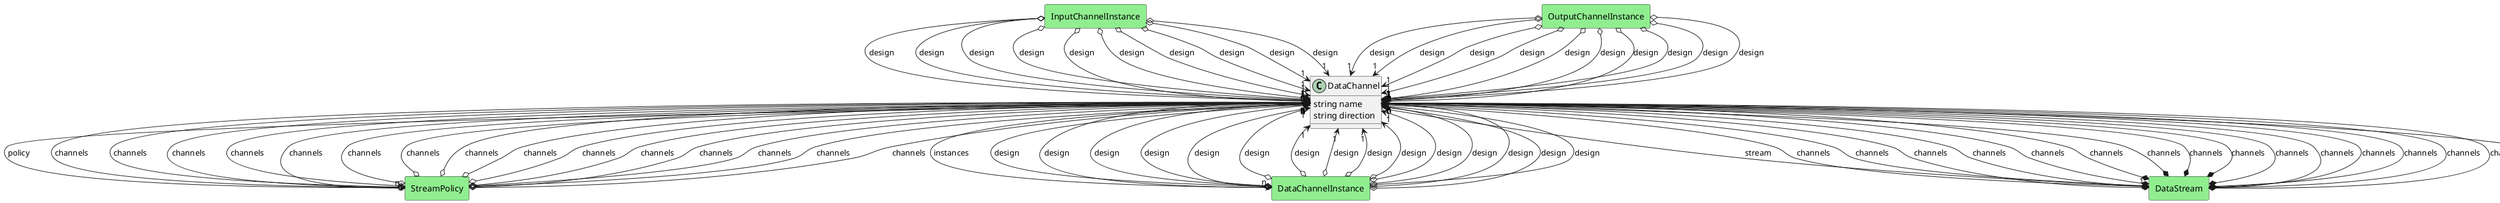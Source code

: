 @startuml

class "DataChannel" as Model {
 string name
 string direction

 
}

rectangle "Service" as Service #lightblue {
}

Model o--> "1" Service : transformService


rectangle "StreamPolicy" as StreamPolicy #lightblue {
}

Model o--> "n" StreamPolicy : policy


rectangle "DataChannelInstance" as DataChannelInstance #lightblue {
}

Model o--> "n" DataChannelInstance : instances


rectangle "DataStream" as DataStream #lightblue {
}

Model o--> "1" DataStream : stream




    rectangle "DataChannelInstance" as DataChannelInstance #lightgreen {
    }
    
        DataChannelInstance   o--> "1" Model : "design"
    
    rectangle "DataStream" as DataStream #lightgreen {
    }
    
        DataStream   *--> "n" Model : "channels"
    
    rectangle "StreamPolicy" as StreamPolicy #lightgreen {
    }
    
        StreamPolicy   o--> "n" Model : "channels"
    
    rectangle "DataChannelInstance" as DataChannelInstance #lightgreen {
    }
    
        DataChannelInstance   o--> "1" Model : "design"
    
    rectangle "DataStream" as DataStream #lightgreen {
    }
    
        DataStream   *--> "n" Model : "channels"
    
    rectangle "StreamPolicy" as StreamPolicy #lightgreen {
    }
    
        StreamPolicy   o--> "n" Model : "channels"
    
    rectangle "DataChannelInstance" as DataChannelInstance #lightgreen {
    }
    
        DataChannelInstance   o--> "1" Model : "design"
    
    rectangle "DataStream" as DataStream #lightgreen {
    }
    
        DataStream   *--> "n" Model : "channels"
    
    rectangle "StreamPolicy" as StreamPolicy #lightgreen {
    }
    
        StreamPolicy   o--> "n" Model : "channels"
    
    rectangle "DataChannelInstance" as DataChannelInstance #lightgreen {
    }
    
        DataChannelInstance   o--> "1" Model : "design"
    
    rectangle "DataStream" as DataStream #lightgreen {
    }
    
        DataStream   *--> "n" Model : "channels"
    
    rectangle "StreamPolicy" as StreamPolicy #lightgreen {
    }
    
        StreamPolicy   o--> "n" Model : "channels"
    
    rectangle "DataChannelInstance" as DataChannelInstance #lightgreen {
    }
    
        DataChannelInstance   o--> "1" Model : "design"
    
    rectangle "DataStream" as DataStream #lightgreen {
    }
    
        DataStream   *--> "n" Model : "channels"
    
    rectangle "StreamPolicy" as StreamPolicy #lightgreen {
    }
    
        StreamPolicy   o--> "n" Model : "channels"
    
    rectangle "DataChannelInstance" as DataChannelInstance #lightgreen {
    }
    
        DataChannelInstance   o--> "1" Model : "design"
    
    rectangle "DataStream" as DataStream #lightgreen {
    }
    
        DataStream   *--> "n" Model : "channels"
    
    rectangle "InputChannelInstance" as InputChannelInstance #lightgreen {
    }
    
        InputChannelInstance   o--> "1" Model : "design"
    
    rectangle "OutputChannelInstance" as OutputChannelInstance #lightgreen {
    }
    
        OutputChannelInstance   o--> "1" Model : "design"
    
    rectangle "StreamPolicy" as StreamPolicy #lightgreen {
    }
    
        StreamPolicy   o--> "n" Model : "channels"
    
    rectangle "DataChannelInstance" as DataChannelInstance #lightgreen {
    }
    
        DataChannelInstance   o--> "1" Model : "design"
    
    rectangle "DataStream" as DataStream #lightgreen {
    }
    
        DataStream   *--> "n" Model : "channels"
    
    rectangle "InputChannelInstance" as InputChannelInstance #lightgreen {
    }
    
        InputChannelInstance   o--> "1" Model : "design"
    
    rectangle "OutputChannelInstance" as OutputChannelInstance #lightgreen {
    }
    
        OutputChannelInstance   o--> "1" Model : "design"
    
    rectangle "StreamPolicy" as StreamPolicy #lightgreen {
    }
    
        StreamPolicy   o--> "n" Model : "channels"
    
    rectangle "DataChannelInstance" as DataChannelInstance #lightgreen {
    }
    
        DataChannelInstance   o--> "1" Model : "design"
    
    rectangle "DataStream" as DataStream #lightgreen {
    }
    
        DataStream   *--> "n" Model : "channels"
    
    rectangle "InputChannelInstance" as InputChannelInstance #lightgreen {
    }
    
        InputChannelInstance   o--> "1" Model : "design"
    
    rectangle "OutputChannelInstance" as OutputChannelInstance #lightgreen {
    }
    
        OutputChannelInstance   o--> "1" Model : "design"
    
    rectangle "StreamPolicy" as StreamPolicy #lightgreen {
    }
    
        StreamPolicy   o--> "n" Model : "channels"
    
    rectangle "DataChannelInstance" as DataChannelInstance #lightgreen {
    }
    
        DataChannelInstance   o--> "1" Model : "design"
    
    rectangle "DataStream" as DataStream #lightgreen {
    }
    
        DataStream   *--> "n" Model : "channels"
    
    rectangle "InputChannelInstance" as InputChannelInstance #lightgreen {
    }
    
        InputChannelInstance   o--> "1" Model : "design"
    
    rectangle "OutputChannelInstance" as OutputChannelInstance #lightgreen {
    }
    
        OutputChannelInstance   o--> "1" Model : "design"
    
    rectangle "StreamPolicy" as StreamPolicy #lightgreen {
    }
    
        StreamPolicy   o--> "n" Model : "channels"
    
    rectangle "DataChannelInstance" as DataChannelInstance #lightgreen {
    }
    
        DataChannelInstance   o--> "1" Model : "design"
    
    rectangle "DataStream" as DataStream #lightgreen {
    }
    
        DataStream   *--> "n" Model : "channels"
    
    rectangle "InputChannelInstance" as InputChannelInstance #lightgreen {
    }
    
        InputChannelInstance   o--> "1" Model : "design"
    
    rectangle "OutputChannelInstance" as OutputChannelInstance #lightgreen {
    }
    
        OutputChannelInstance   o--> "1" Model : "design"
    
    rectangle "StreamPolicy" as StreamPolicy #lightgreen {
    }
    
        StreamPolicy   o--> "n" Model : "channels"
    
    rectangle "DataChannelInstance" as DataChannelInstance #lightgreen {
    }
    
        DataChannelInstance   o--> "1" Model : "design"
    
    rectangle "DataStream" as DataStream #lightgreen {
    }
    
        DataStream   *--> "n" Model : "channels"
    
    rectangle "InputChannelInstance" as InputChannelInstance #lightgreen {
    }
    
        InputChannelInstance   o--> "1" Model : "design"
    
    rectangle "OutputChannelInstance" as OutputChannelInstance #lightgreen {
    }
    
        OutputChannelInstance   o--> "1" Model : "design"
    
    rectangle "StreamPolicy" as StreamPolicy #lightgreen {
    }
    
        StreamPolicy   o--> "n" Model : "channels"
    
    rectangle "DataChannelInstance" as DataChannelInstance #lightgreen {
    }
    
        DataChannelInstance   o--> "1" Model : "design"
    
    rectangle "DataStream" as DataStream #lightgreen {
    }
    
        DataStream   *--> "n" Model : "channels"
    
    rectangle "InputChannelInstance" as InputChannelInstance #lightgreen {
    }
    
        InputChannelInstance   o--> "1" Model : "design"
    
    rectangle "OutputChannelInstance" as OutputChannelInstance #lightgreen {
    }
    
        OutputChannelInstance   o--> "1" Model : "design"
    
    rectangle "StreamPolicy" as StreamPolicy #lightgreen {
    }
    
        StreamPolicy   o--> "n" Model : "channels"
    
    rectangle "DataChannelInstance" as DataChannelInstance #lightgreen {
    }
    
        DataChannelInstance   o--> "1" Model : "design"
    
    rectangle "DataStream" as DataStream #lightgreen {
    }
    
        DataStream   *--> "n" Model : "channels"
    
    rectangle "InputChannelInstance" as InputChannelInstance #lightgreen {
    }
    
        InputChannelInstance   o--> "1" Model : "design"
    
    rectangle "OutputChannelInstance" as OutputChannelInstance #lightgreen {
    }
    
        OutputChannelInstance   o--> "1" Model : "design"
    
    rectangle "StreamPolicy" as StreamPolicy #lightgreen {
    }
    
        StreamPolicy   o--> "n" Model : "channels"
    
    rectangle "DataChannelInstance" as DataChannelInstance #lightgreen {
    }
    
        DataChannelInstance   o--> "1" Model : "design"
    
    rectangle "DataStream" as DataStream #lightgreen {
    }
    
        DataStream   *--> "n" Model : "channels"
    
    rectangle "InputChannelInstance" as InputChannelInstance #lightgreen {
    }
    
        InputChannelInstance   o--> "1" Model : "design"
    
    rectangle "OutputChannelInstance" as OutputChannelInstance #lightgreen {
    }
    
        OutputChannelInstance   o--> "1" Model : "design"
    
    rectangle "StreamPolicy" as StreamPolicy #lightgreen {
    }
    
        StreamPolicy   o--> "n" Model : "channels"
    
    rectangle "DataChannelInstance" as DataChannelInstance #lightgreen {
    }
    
        DataChannelInstance   o--> "1" Model : "design"
    
    rectangle "DataStream" as DataStream #lightgreen {
    }
    
        DataStream   *--> "n" Model : "channels"
    
    rectangle "InputChannelInstance" as InputChannelInstance #lightgreen {
    }
    
        InputChannelInstance   o--> "1" Model : "design"
    
    rectangle "OutputChannelInstance" as OutputChannelInstance #lightgreen {
    }
    
        OutputChannelInstance   o--> "1" Model : "design"
    
    rectangle "StreamPolicy" as StreamPolicy #lightgreen {
    }
    
        StreamPolicy   o--> "n" Model : "channels"
    

@enduml
